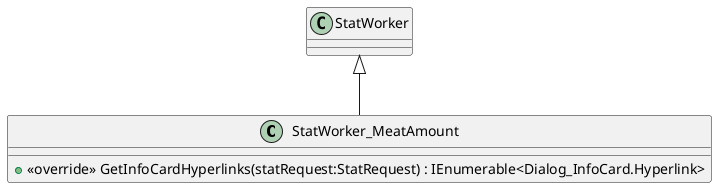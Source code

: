 @startuml
class StatWorker_MeatAmount {
    + <<override>> GetInfoCardHyperlinks(statRequest:StatRequest) : IEnumerable<Dialog_InfoCard.Hyperlink>
}
StatWorker <|-- StatWorker_MeatAmount
@enduml
